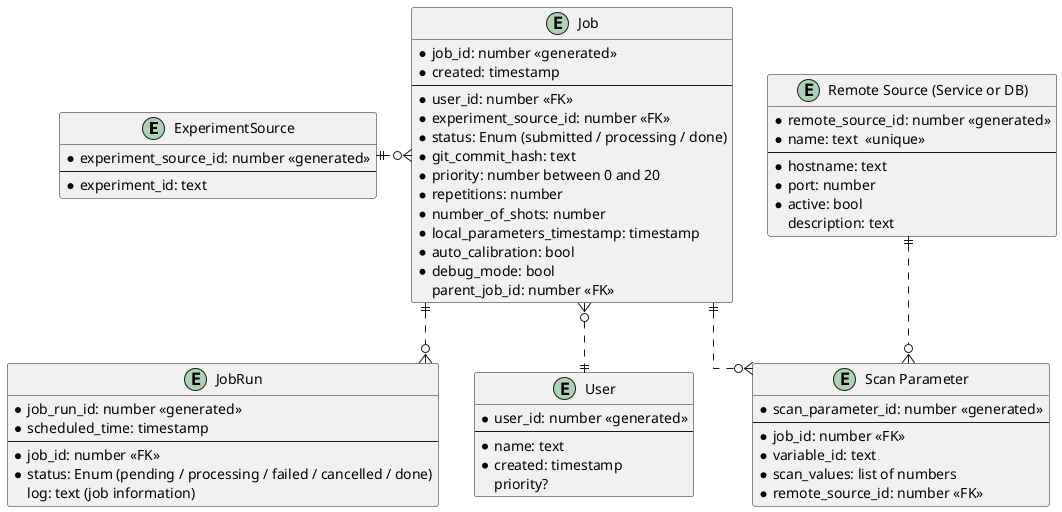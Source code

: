 @startuml
skinparam linetype ortho

entity "ExperimentSource" as experiment {
    *experiment_source_id: number <<generated>>
    ---
    *experiment_id: text
}

entity "Job" as job {
    *job_id: number <<generated>>
    *created: timestamp
    ---
    *user_id: number <<FK>>
    *experiment_source_id: number <<FK>>
    *status: Enum (submitted / processing / done)
    *git_commit_hash: text
    *priority: number between 0 and 20
    *repetitions: number
    *number_of_shots: number
    *local_parameters_timestamp: timestamp
    *auto_calibration: bool
    *debug_mode: bool
    parent_job_id: number <<FK>>
}

entity "JobRun" as job_run {
    *job_run_id: number <<generated>>
    *scheduled_time: timestamp
    ---
    *job_id: number <<FK>>
    *status: Enum (pending / processing / failed / cancelled / done)
    log: text (job information)
}

entity "User" as user {
    *user_id: number <<generated>>
    --
    *name: text
    *created: timestamp
    priority?
}

entity "Scan Parameter" as scan_param {
    *scan_parameter_id: number <<generated>>
    --
    *job_id: number <<FK>>
    *variable_id: text
    *scan_values: list of numbers
    *remote_source_id: number <<FK>>
}

entity "Remote Source (Service or DB)" as remote {
    *remote_source_id: number <<generated>>
    *name: text  <<unique>>
    --
    *hostname: text
    *port: number
    *active: bool
    description: text
}


job }o..|| user
job ||..o{ scan_param
experiment ||.o{ job
job ||..o{ job_run
remote ||..o{ scan_param

@enduml
